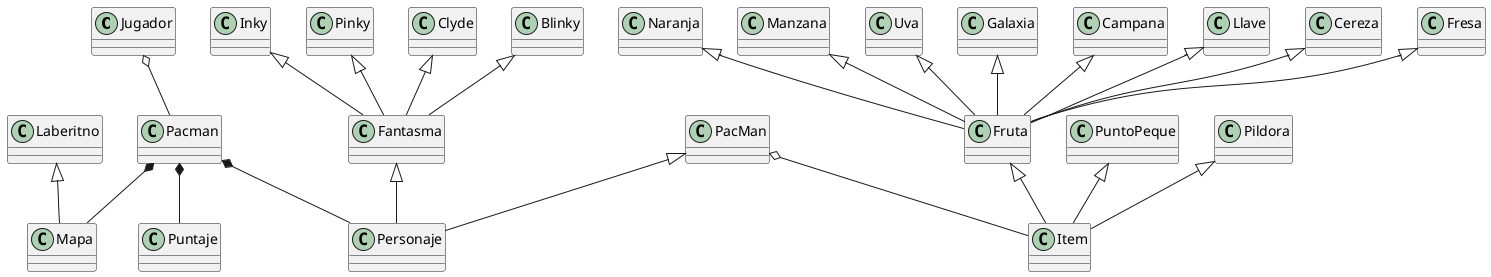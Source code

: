 @startuml Pacman
Class Jugador
Class Pacman


Class Personaje
Class PacMan
Class Fantasma
Class Blinky
Class Inky
Class Pinky
Class Clyde

Class Mapa
Class Laberitno

Class Puntaje


Class Item
Class PuntoPeque
Class Pildora

Class Fruta

Class Cereza
Class Fresa
Class Naranja
Class Manzana
Class Uva
Class Galaxia
Class Campana
Class Llave

Jugador o-- Pacman 
Pacman *-- Mapa
Pacman *-- Puntaje
Laberitno <|-- Mapa

Pacman *-- Personaje
PacMan <|-- Personaje
Fantasma <|-- Personaje

Blinky <|-- Fantasma
Inky <|-- Fantasma
Pinky <|-- Fantasma
Clyde <|-- Fantasma

PacMan o-- Item

Fruta <|-- Item
Pildora <|-- Item
PuntoPeque <|-- Item

Cereza <|-- Fruta
Fresa <|-- Fruta
Naranja <|-- Fruta
Manzana <|-- Fruta
Uva <|-- Fruta
Galaxia <|-- Fruta
Campana <|-- Fruta
Llave <|-- Fruta

@enduml
